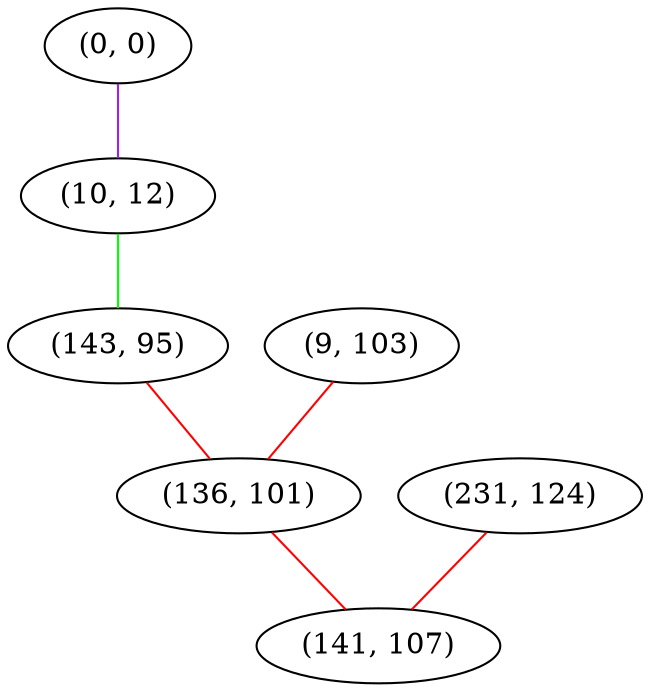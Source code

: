 graph "" {
"(0, 0)";
"(10, 12)";
"(143, 95)";
"(231, 124)";
"(9, 103)";
"(136, 101)";
"(141, 107)";
"(0, 0)" -- "(10, 12)"  [color=purple, key=0, weight=4];
"(10, 12)" -- "(143, 95)"  [color=green, key=0, weight=2];
"(143, 95)" -- "(136, 101)"  [color=red, key=0, weight=1];
"(231, 124)" -- "(141, 107)"  [color=red, key=0, weight=1];
"(9, 103)" -- "(136, 101)"  [color=red, key=0, weight=1];
"(136, 101)" -- "(141, 107)"  [color=red, key=0, weight=1];
}
